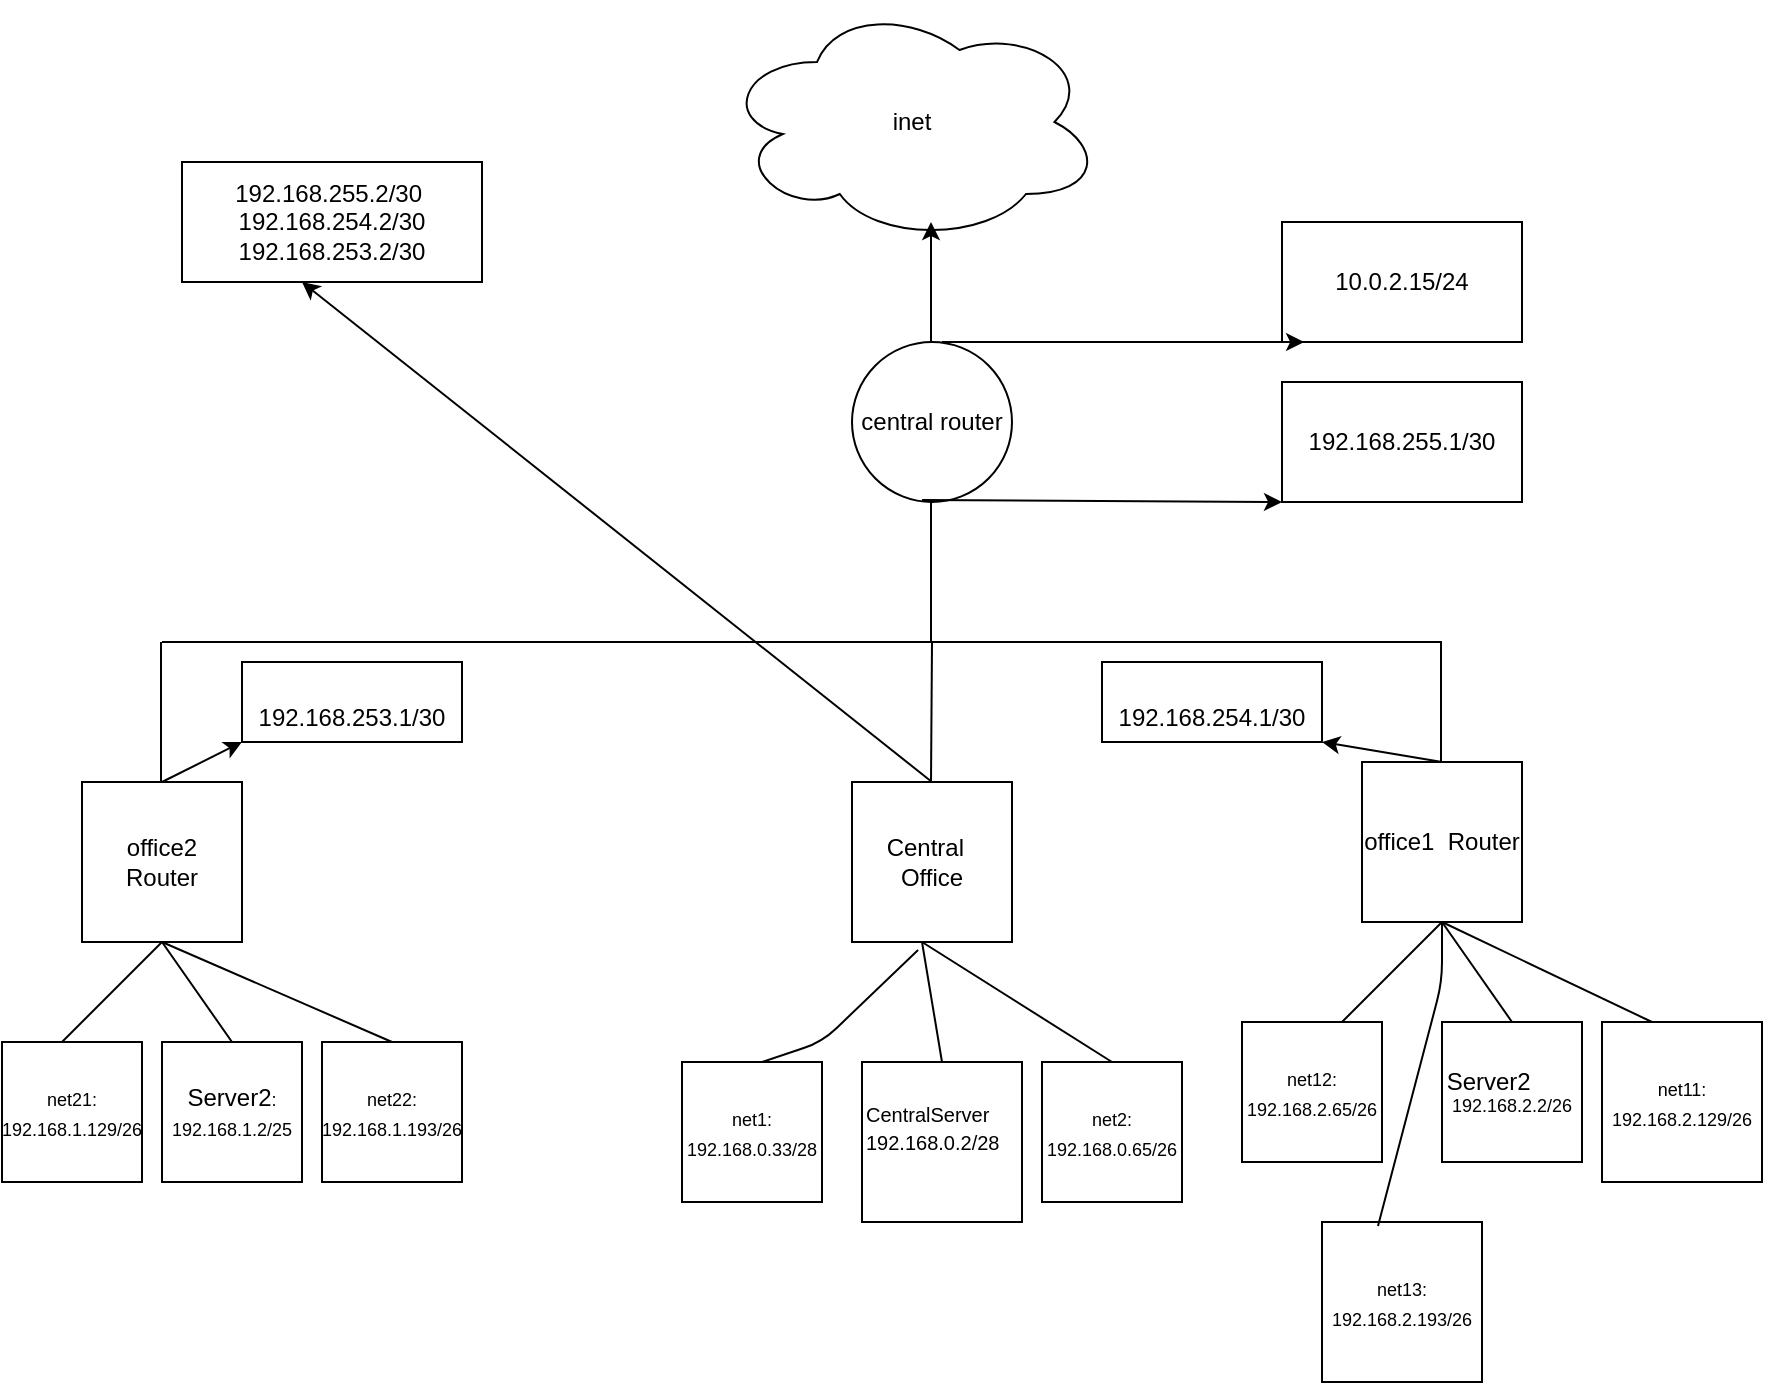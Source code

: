 <mxfile version="13.7.7" type="github">
  <diagram id="7Y_zMdDOIW7OHCF4zXLD" name="Page-1">
    <mxGraphModel dx="2272" dy="791" grid="1" gridSize="10" guides="1" tooltips="1" connect="1" arrows="1" fold="1" page="1" pageScale="1" pageWidth="850" pageHeight="1100" math="0" shadow="0">
      <root>
        <mxCell id="0" />
        <mxCell id="1" parent="0" />
        <mxCell id="3XvH-DJk1GU3qEWTqNvq-1" value="inet" style="ellipse;shape=cloud;whiteSpace=wrap;html=1;" parent="1" vertex="1">
          <mxGeometry x="360" y="70" width="190" height="120" as="geometry" />
        </mxCell>
        <mxCell id="3XvH-DJk1GU3qEWTqNvq-2" value="&amp;nbsp;&amp;nbsp; office2&amp;nbsp;&amp;nbsp;&amp;nbsp; Router" style="whiteSpace=wrap;html=1;aspect=fixed;" parent="1" vertex="1">
          <mxGeometry x="40" y="460" width="80" height="80" as="geometry" />
        </mxCell>
        <mxCell id="3XvH-DJk1GU3qEWTqNvq-3" value="central router" style="ellipse;whiteSpace=wrap;html=1;aspect=fixed;" parent="1" vertex="1">
          <mxGeometry x="425" y="240" width="80" height="80" as="geometry" />
        </mxCell>
        <mxCell id="3XvH-DJk1GU3qEWTqNvq-5" value="" style="endArrow=classic;html=1;" parent="1" edge="1">
          <mxGeometry width="50" height="50" relative="1" as="geometry">
            <mxPoint x="464.5" y="240" as="sourcePoint" />
            <mxPoint x="464.5" y="180" as="targetPoint" />
            <Array as="points">
              <mxPoint x="464.5" y="210" />
            </Array>
          </mxGeometry>
        </mxCell>
        <mxCell id="3XvH-DJk1GU3qEWTqNvq-6" value="" style="endArrow=none;html=1;" parent="1" edge="1">
          <mxGeometry width="50" height="50" relative="1" as="geometry">
            <mxPoint x="464.5" y="390" as="sourcePoint" />
            <mxPoint x="464.5" y="320" as="targetPoint" />
          </mxGeometry>
        </mxCell>
        <mxCell id="3XvH-DJk1GU3qEWTqNvq-7" value="" style="endArrow=none;html=1;" parent="1" edge="1">
          <mxGeometry width="50" height="50" relative="1" as="geometry">
            <mxPoint x="80" y="390" as="sourcePoint" />
            <mxPoint x="720" y="390" as="targetPoint" />
          </mxGeometry>
        </mxCell>
        <mxCell id="3XvH-DJk1GU3qEWTqNvq-8" value="" style="endArrow=none;html=1;" parent="1" edge="1">
          <mxGeometry width="50" height="50" relative="1" as="geometry">
            <mxPoint x="79.5" y="460" as="sourcePoint" />
            <mxPoint x="79.5" y="390" as="targetPoint" />
            <Array as="points">
              <mxPoint x="79.5" y="440" />
            </Array>
          </mxGeometry>
        </mxCell>
        <mxCell id="3XvH-DJk1GU3qEWTqNvq-9" value="office1&amp;nbsp; Router" style="whiteSpace=wrap;html=1;aspect=fixed;" parent="1" vertex="1">
          <mxGeometry x="680" y="450" width="80" height="80" as="geometry" />
        </mxCell>
        <mxCell id="3XvH-DJk1GU3qEWTqNvq-10" value="" style="endArrow=none;html=1;" parent="1" edge="1">
          <mxGeometry width="50" height="50" relative="1" as="geometry">
            <mxPoint x="719.5" y="450" as="sourcePoint" />
            <mxPoint x="719.5" y="390" as="targetPoint" />
          </mxGeometry>
        </mxCell>
        <mxCell id="3XvH-DJk1GU3qEWTqNvq-11" value="Central&amp;nbsp;&amp;nbsp; Office" style="whiteSpace=wrap;html=1;aspect=fixed;" parent="1" vertex="1">
          <mxGeometry x="425" y="460" width="80" height="80" as="geometry" />
        </mxCell>
        <mxCell id="3XvH-DJk1GU3qEWTqNvq-12" value="" style="endArrow=none;html=1;" parent="1" edge="1">
          <mxGeometry width="50" height="50" relative="1" as="geometry">
            <mxPoint x="464.5" y="460" as="sourcePoint" />
            <mxPoint x="465" y="390" as="targetPoint" />
          </mxGeometry>
        </mxCell>
        <mxCell id="3XvH-DJk1GU3qEWTqNvq-13" value="" style="endArrow=none;html=1;" parent="1" edge="1">
          <mxGeometry width="50" height="50" relative="1" as="geometry">
            <mxPoint x="30" y="590" as="sourcePoint" />
            <mxPoint x="80" y="540" as="targetPoint" />
            <Array as="points">
              <mxPoint x="30" y="590" />
            </Array>
          </mxGeometry>
        </mxCell>
        <mxCell id="3XvH-DJk1GU3qEWTqNvq-15" value="Server2&lt;font style=&quot;font-size: 9px&quot;&gt;: 192.168.1.2/25&lt;/font&gt;" style="whiteSpace=wrap;html=1;aspect=fixed;" parent="1" vertex="1">
          <mxGeometry x="80" y="590" width="70" height="70" as="geometry" />
        </mxCell>
        <mxCell id="3XvH-DJk1GU3qEWTqNvq-16" value="&lt;font style=&quot;font-size: 9px&quot;&gt;net21: 192.168.1.129/26&lt;/font&gt;" style="whiteSpace=wrap;html=1;aspect=fixed;" parent="1" vertex="1">
          <mxGeometry y="590" width="70" height="70" as="geometry" />
        </mxCell>
        <mxCell id="3XvH-DJk1GU3qEWTqNvq-17" value="&lt;font style=&quot;font-size: 9px&quot;&gt;net22: 192.168.1.193/26&lt;/font&gt;" style="whiteSpace=wrap;html=1;aspect=fixed;" parent="1" vertex="1">
          <mxGeometry x="160" y="590" width="70" height="70" as="geometry" />
        </mxCell>
        <mxCell id="3XvH-DJk1GU3qEWTqNvq-18" value="" style="endArrow=none;html=1;exitX=0.5;exitY=0;exitDx=0;exitDy=0;entryX=0.5;entryY=1;entryDx=0;entryDy=0;" parent="1" source="3XvH-DJk1GU3qEWTqNvq-17" target="3XvH-DJk1GU3qEWTqNvq-2" edge="1">
          <mxGeometry width="50" height="50" relative="1" as="geometry">
            <mxPoint x="100" y="605" as="sourcePoint" />
            <mxPoint x="70" y="540" as="targetPoint" />
          </mxGeometry>
        </mxCell>
        <mxCell id="3XvH-DJk1GU3qEWTqNvq-19" value="" style="endArrow=none;html=1;exitX=0.5;exitY=0;exitDx=0;exitDy=0;" parent="1" source="3XvH-DJk1GU3qEWTqNvq-15" edge="1">
          <mxGeometry width="50" height="50" relative="1" as="geometry">
            <mxPoint x="80" y="600" as="sourcePoint" />
            <mxPoint x="80" y="540" as="targetPoint" />
            <Array as="points" />
          </mxGeometry>
        </mxCell>
        <mxCell id="3XvH-DJk1GU3qEWTqNvq-20" value="" style="endArrow=none;html=1;" parent="1" edge="1">
          <mxGeometry width="50" height="50" relative="1" as="geometry">
            <mxPoint x="670" y="580" as="sourcePoint" />
            <mxPoint x="720" y="530" as="targetPoint" />
            <Array as="points">
              <mxPoint x="670" y="580" />
            </Array>
          </mxGeometry>
        </mxCell>
        <mxCell id="3XvH-DJk1GU3qEWTqNvq-21" value="&lt;div&gt;Server2&amp;nbsp;&amp;nbsp;&amp;nbsp;&amp;nbsp;&amp;nbsp;&amp;nbsp;&amp;nbsp; &lt;br&gt;&lt;/div&gt;&lt;div style=&quot;font-size: 9px&quot;&gt;192.168.2.2/26&lt;br&gt;&lt;/div&gt;" style="whiteSpace=wrap;html=1;aspect=fixed;" parent="1" vertex="1">
          <mxGeometry x="720" y="580" width="70" height="70" as="geometry" />
        </mxCell>
        <mxCell id="3XvH-DJk1GU3qEWTqNvq-22" value="" style="endArrow=none;html=1;exitX=0.5;exitY=0;exitDx=0;exitDy=0;entryX=0.5;entryY=1;entryDx=0;entryDy=0;" parent="1" edge="1">
          <mxGeometry width="50" height="50" relative="1" as="geometry">
            <mxPoint x="825" y="580" as="sourcePoint" />
            <mxPoint x="720" y="530" as="targetPoint" />
          </mxGeometry>
        </mxCell>
        <mxCell id="3XvH-DJk1GU3qEWTqNvq-23" value="" style="endArrow=none;html=1;exitX=0.5;exitY=0;exitDx=0;exitDy=0;" parent="1" source="3XvH-DJk1GU3qEWTqNvq-21" edge="1">
          <mxGeometry width="50" height="50" relative="1" as="geometry">
            <mxPoint x="720" y="590" as="sourcePoint" />
            <mxPoint x="720" y="530" as="targetPoint" />
            <Array as="points" />
          </mxGeometry>
        </mxCell>
        <mxCell id="3XvH-DJk1GU3qEWTqNvq-24" value="&lt;font style=&quot;font-size: 9px&quot;&gt;net12: 192.168.2.65/26&lt;/font&gt;" style="whiteSpace=wrap;html=1;aspect=fixed;" parent="1" vertex="1">
          <mxGeometry x="620" y="580" width="70" height="70" as="geometry" />
        </mxCell>
        <mxCell id="3XvH-DJk1GU3qEWTqNvq-25" value="&lt;font style=&quot;font-size: 9px&quot;&gt;net11: 192.168.2.129/26&lt;/font&gt;" style="whiteSpace=wrap;html=1;aspect=fixed;" parent="1" vertex="1">
          <mxGeometry x="800" y="580" width="80" height="80" as="geometry" />
        </mxCell>
        <mxCell id="3XvH-DJk1GU3qEWTqNvq-26" value="&lt;font style=&quot;font-size: 9px&quot;&gt;net13: 192.168.2.193/26&lt;/font&gt;" style="whiteSpace=wrap;html=1;aspect=fixed;" parent="1" vertex="1">
          <mxGeometry x="660" y="680" width="80" height="80" as="geometry" />
        </mxCell>
        <mxCell id="3XvH-DJk1GU3qEWTqNvq-27" value="" style="endArrow=none;html=1;exitX=0.35;exitY=0.025;exitDx=0;exitDy=0;exitPerimeter=0;" parent="1" source="3XvH-DJk1GU3qEWTqNvq-26" edge="1">
          <mxGeometry width="50" height="50" relative="1" as="geometry">
            <mxPoint x="720" y="600" as="sourcePoint" />
            <mxPoint x="720" y="530" as="targetPoint" />
            <Array as="points">
              <mxPoint x="720" y="560" />
            </Array>
          </mxGeometry>
        </mxCell>
        <mxCell id="3XvH-DJk1GU3qEWTqNvq-28" value="&lt;div align=&quot;left&quot;&gt;&lt;font style=&quot;font-size: 10px&quot;&gt;CentralServer 192.168.0.2/28 &amp;nbsp;&amp;nbsp;&lt;/font&gt;&amp;nbsp;&amp;nbsp;&amp;nbsp;&amp;nbsp;&amp;nbsp; &lt;/div&gt;" style="whiteSpace=wrap;html=1;aspect=fixed;align=left;" parent="1" vertex="1">
          <mxGeometry x="430" y="600" width="80" height="80" as="geometry" />
        </mxCell>
        <mxCell id="3XvH-DJk1GU3qEWTqNvq-29" value="&lt;font style=&quot;font-size: 9px&quot;&gt;net1: 192.168.0.33/28&lt;/font&gt;" style="whiteSpace=wrap;html=1;aspect=fixed;" parent="1" vertex="1">
          <mxGeometry x="340" y="600" width="70" height="70" as="geometry" />
        </mxCell>
        <mxCell id="3XvH-DJk1GU3qEWTqNvq-30" value="&lt;font style=&quot;font-size: 9px&quot;&gt;net2: 192.168.0.65/26&lt;/font&gt;" style="whiteSpace=wrap;html=1;aspect=fixed;" parent="1" vertex="1">
          <mxGeometry x="520" y="600" width="70" height="70" as="geometry" />
        </mxCell>
        <mxCell id="3XvH-DJk1GU3qEWTqNvq-31" value="" style="endArrow=none;html=1;entryX=0.413;entryY=1.05;entryDx=0;entryDy=0;entryPerimeter=0;" parent="1" target="3XvH-DJk1GU3qEWTqNvq-11" edge="1">
          <mxGeometry width="50" height="50" relative="1" as="geometry">
            <mxPoint x="380" y="600" as="sourcePoint" />
            <mxPoint x="430" y="550" as="targetPoint" />
            <Array as="points">
              <mxPoint x="380" y="600" />
              <mxPoint x="410" y="590" />
            </Array>
          </mxGeometry>
        </mxCell>
        <mxCell id="3XvH-DJk1GU3qEWTqNvq-32" value="" style="endArrow=none;html=1;exitX=0.5;exitY=0;exitDx=0;exitDy=0;entryX=0.5;entryY=1;entryDx=0;entryDy=0;" parent="1" source="3XvH-DJk1GU3qEWTqNvq-30" edge="1">
          <mxGeometry width="50" height="50" relative="1" as="geometry">
            <mxPoint x="565" y="590" as="sourcePoint" />
            <mxPoint x="460" y="540" as="targetPoint" />
          </mxGeometry>
        </mxCell>
        <mxCell id="3XvH-DJk1GU3qEWTqNvq-33" value="" style="endArrow=none;html=1;exitX=0.5;exitY=0;exitDx=0;exitDy=0;" parent="1" source="3XvH-DJk1GU3qEWTqNvq-28" edge="1">
          <mxGeometry width="50" height="50" relative="1" as="geometry">
            <mxPoint x="485" y="590" as="sourcePoint" />
            <mxPoint x="460" y="540" as="targetPoint" />
            <Array as="points" />
          </mxGeometry>
        </mxCell>
        <mxCell id="3XvH-DJk1GU3qEWTqNvq-36" value="10.0.2.15/24" style="whiteSpace=wrap;html=1;" parent="1" vertex="1">
          <mxGeometry x="640" y="180" width="120" height="60" as="geometry" />
        </mxCell>
        <mxCell id="3XvH-DJk1GU3qEWTqNvq-37" value="192.168.255.1/30" style="whiteSpace=wrap;html=1;" parent="1" vertex="1">
          <mxGeometry x="640" y="260" width="120" height="60" as="geometry" />
        </mxCell>
        <mxCell id="3XvH-DJk1GU3qEWTqNvq-38" value="" style="endArrow=classic;html=1;entryX=0;entryY=1;entryDx=0;entryDy=0;" parent="1" target="3XvH-DJk1GU3qEWTqNvq-37" edge="1">
          <mxGeometry width="50" height="50" relative="1" as="geometry">
            <mxPoint x="460" y="319" as="sourcePoint" />
            <mxPoint x="590" y="319" as="targetPoint" />
          </mxGeometry>
        </mxCell>
        <mxCell id="3XvH-DJk1GU3qEWTqNvq-39" value="" style="endArrow=classic;html=1;entryX=0.092;entryY=1;entryDx=0;entryDy=0;entryPerimeter=0;" parent="1" target="3XvH-DJk1GU3qEWTqNvq-36" edge="1">
          <mxGeometry width="50" height="50" relative="1" as="geometry">
            <mxPoint x="470" y="240" as="sourcePoint" />
            <mxPoint x="520" y="190" as="targetPoint" />
          </mxGeometry>
        </mxCell>
        <mxCell id="3XvH-DJk1GU3qEWTqNvq-40" value="" style="endArrow=classic;html=1;exitX=0.5;exitY=0;exitDx=0;exitDy=0;" parent="1" source="3XvH-DJk1GU3qEWTqNvq-11" edge="1">
          <mxGeometry width="50" height="50" relative="1" as="geometry">
            <mxPoint x="460" y="460" as="sourcePoint" />
            <mxPoint x="150" y="210" as="targetPoint" />
          </mxGeometry>
        </mxCell>
        <mxCell id="3XvH-DJk1GU3qEWTqNvq-41" value="192.168.255.2/30&amp;nbsp; 192.168.254.2/30 192.168.253.2/30" style="rounded=0;whiteSpace=wrap;html=1;" parent="1" vertex="1">
          <mxGeometry x="90" y="150" width="150" height="60" as="geometry" />
        </mxCell>
        <mxCell id="3XvH-DJk1GU3qEWTqNvq-43" value="&lt;br&gt;192.168.253.1/30" style="rounded=0;whiteSpace=wrap;html=1;" parent="1" vertex="1">
          <mxGeometry x="120" y="400" width="110" height="40" as="geometry" />
        </mxCell>
        <mxCell id="3XvH-DJk1GU3qEWTqNvq-44" value="" style="endArrow=classic;html=1;entryX=0;entryY=1;entryDx=0;entryDy=0;" parent="1" target="3XvH-DJk1GU3qEWTqNvq-43" edge="1">
          <mxGeometry width="50" height="50" relative="1" as="geometry">
            <mxPoint x="80" y="460" as="sourcePoint" />
            <mxPoint x="130" y="410" as="targetPoint" />
          </mxGeometry>
        </mxCell>
        <mxCell id="3XvH-DJk1GU3qEWTqNvq-45" value="&lt;br&gt;192.168.254.1/30" style="rounded=0;whiteSpace=wrap;html=1;" parent="1" vertex="1">
          <mxGeometry x="550" y="400" width="110" height="40" as="geometry" />
        </mxCell>
        <mxCell id="3XvH-DJk1GU3qEWTqNvq-46" value="" style="endArrow=classic;html=1;entryX=1;entryY=1;entryDx=0;entryDy=0;" parent="1" target="3XvH-DJk1GU3qEWTqNvq-45" edge="1">
          <mxGeometry width="50" height="50" relative="1" as="geometry">
            <mxPoint x="720" y="450" as="sourcePoint" />
            <mxPoint x="770" y="400" as="targetPoint" />
          </mxGeometry>
        </mxCell>
      </root>
    </mxGraphModel>
  </diagram>
</mxfile>
